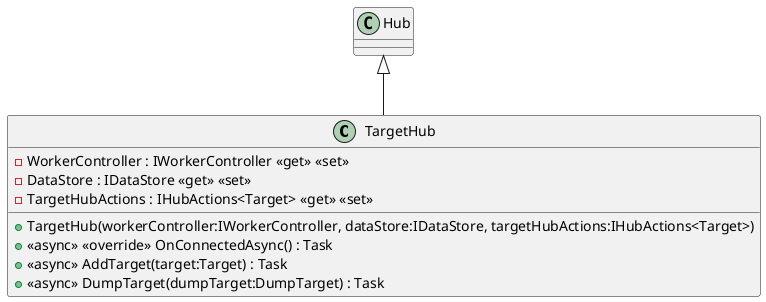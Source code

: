 @startuml
class TargetHub {
    - WorkerController : IWorkerController <<get>> <<set>>
    - DataStore : IDataStore <<get>> <<set>>
    - TargetHubActions : IHubActions<Target> <<get>> <<set>>
    + TargetHub(workerController:IWorkerController, dataStore:IDataStore, targetHubActions:IHubActions<Target>)
    + <<async>> <<override>> OnConnectedAsync() : Task
    + <<async>> AddTarget(target:Target) : Task
    + <<async>> DumpTarget(dumpTarget:DumpTarget) : Task
}
Hub <|-- TargetHub
@enduml
